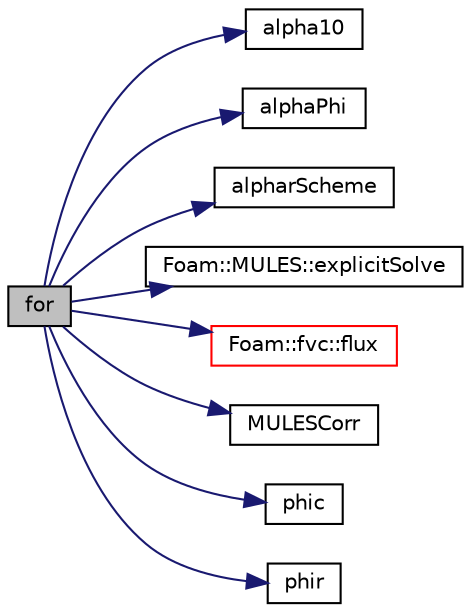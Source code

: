 digraph "for"
{
  bgcolor="transparent";
  edge [fontname="Helvetica",fontsize="10",labelfontname="Helvetica",labelfontsize="10"];
  node [fontname="Helvetica",fontsize="10",shape=record];
  rankdir="LR";
  Node1 [label="for",height=0.2,width=0.4,color="black", fillcolor="grey75", style="filled", fontcolor="black"];
  Node1 -> Node2 [color="midnightblue",fontsize="10",style="solid",fontname="Helvetica"];
  Node2 [label="alpha10",height=0.2,width=0.4,color="black",URL="$a03425.html#a195574438f641933c57ed2c3932c0092"];
  Node1 -> Node3 [color="midnightblue",fontsize="10",style="solid",fontname="Helvetica"];
  Node3 [label="alphaPhi",height=0.2,width=0.4,color="black",URL="$a03426.html#a971b0172596761cfcc87f1f2587acf37"];
  Node1 -> Node4 [color="midnightblue",fontsize="10",style="solid",fontname="Helvetica"];
  Node4 [label="alpharScheme",height=0.2,width=0.4,color="black",URL="$a03423.html#a7215f2a2f324f53472d95072b4a379e8"];
  Node1 -> Node5 [color="midnightblue",fontsize="10",style="solid",fontname="Helvetica"];
  Node5 [label="Foam::MULES::explicitSolve",height=0.2,width=0.4,color="black",URL="$a10996.html#a5f527dc5f5e24dde64b0ad8b0854b9f9"];
  Node1 -> Node6 [color="midnightblue",fontsize="10",style="solid",fontname="Helvetica"];
  Node6 [label="Foam::fvc::flux",height=0.2,width=0.4,color="red",URL="$a10972.html#a8fc1922666ca94c5fd207b8b96f99467",tooltip="Return the face-flux field obtained from the given volVectorField. "];
  Node1 -> Node7 [color="midnightblue",fontsize="10",style="solid",fontname="Helvetica"];
  Node7 [label="MULESCorr",height=0.2,width=0.4,color="black",URL="$a05225.html#ac07d86b0b6b2aef6603e13f992b44cb4"];
  Node1 -> Node8 [color="midnightblue",fontsize="10",style="solid",fontname="Helvetica"];
  Node8 [label="phic",height=0.2,width=0.4,color="black",URL="$a03424.html#a466229347ba26d801e4249f641c624cf"];
  Node1 -> Node9 [color="midnightblue",fontsize="10",style="solid",fontname="Helvetica"];
  Node9 [label="phir",height=0.2,width=0.4,color="black",URL="$a03425.html#a03798e0151ee0cca96c6a95f434dfeb4"];
}
